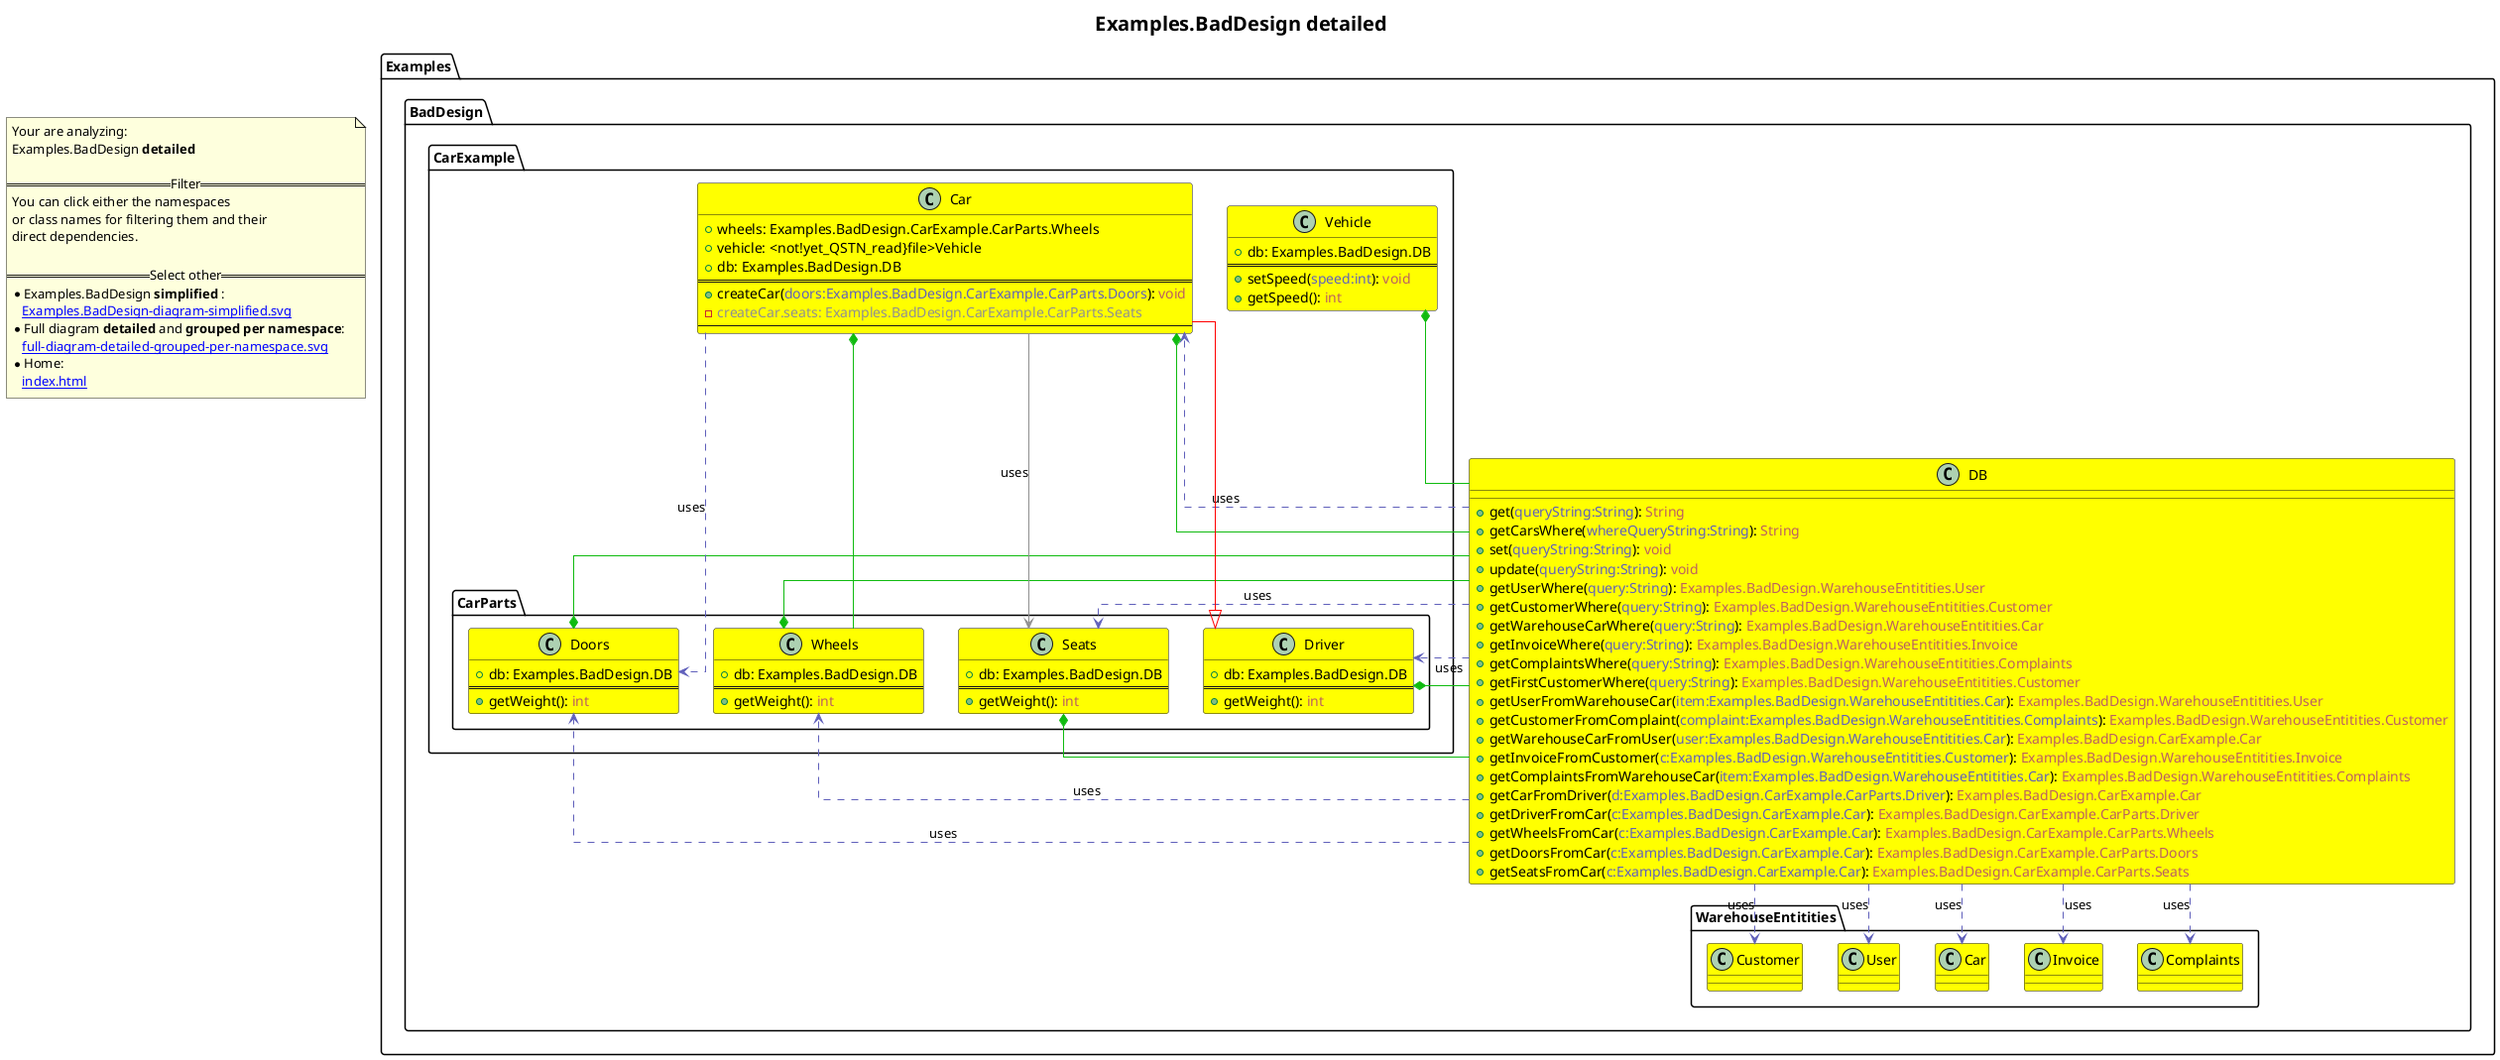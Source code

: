 @startuml
skinparam linetype ortho
title <size:20>Examples.BadDesign **detailed** </size>
note "Your are analyzing:\nExamples.BadDesign **detailed** \n\n==Filter==\nYou can click either the namespaces \nor class names for filtering them and their\ndirect dependencies.\n\n==Select other==\n* Examples.BadDesign **simplified** :\n   [[Examples.BadDesign-diagram-simplified.svg]]\n* Full diagram **detailed** and **grouped per namespace**:\n   [[full-diagram-detailed-grouped-per-namespace.svg]]\n* Home:\n   [[index.html]]" as FloatingNote
  class Examples.BadDesign.DB [[Examples.BadDesign.DB-diagram-detailed.svg]] #yellow {
    + get(<font color="6060BB">queryString:String</font>): <font color="BB6060">String</font>
    + getCarsWhere(<font color="6060BB">whereQueryString:String</font>): <font color="BB6060">String</font>
    + set(<font color="6060BB">queryString:String</font>): <font color="BB6060">void</font>
    + update(<font color="6060BB">queryString:String</font>): <font color="BB6060">void</font>
    + getUserWhere(<font color="6060BB">query:String</font>): <font color="BB6060">Examples.BadDesign.WarehouseEntitities.User</font>
    + getCustomerWhere(<font color="6060BB">query:String</font>): <font color="BB6060">Examples.BadDesign.WarehouseEntitities.Customer</font>
    + getWarehouseCarWhere(<font color="6060BB">query:String</font>): <font color="BB6060">Examples.BadDesign.WarehouseEntitities.Car</font>
    + getInvoiceWhere(<font color="6060BB">query:String</font>): <font color="BB6060">Examples.BadDesign.WarehouseEntitities.Invoice</font>
    + getComplaintsWhere(<font color="6060BB">query:String</font>): <font color="BB6060">Examples.BadDesign.WarehouseEntitities.Complaints</font>
    + getFirstCustomerWhere(<font color="6060BB">query:String</font>): <font color="BB6060">Examples.BadDesign.WarehouseEntitities.Customer</font>
    + getUserFromWarehouseCar(<font color="6060BB">item:Examples.BadDesign.WarehouseEntitities.Car</font>): <font color="BB6060">Examples.BadDesign.WarehouseEntitities.User</font>
    + getCustomerFromComplaint(<font color="6060BB">complaint:Examples.BadDesign.WarehouseEntitities.Complaints</font>): <font color="BB6060">Examples.BadDesign.WarehouseEntitities.Customer</font>
    + getWarehouseCarFromUser(<font color="6060BB">user:Examples.BadDesign.WarehouseEntitities.Car</font>): <font color="BB6060">Examples.BadDesign.CarExample.Car</font>
    + getInvoiceFromCustomer(<font color="6060BB">c:Examples.BadDesign.WarehouseEntitities.Customer</font>): <font color="BB6060">Examples.BadDesign.WarehouseEntitities.Invoice</font>
    + getComplaintsFromWarehouseCar(<font color="6060BB">item:Examples.BadDesign.WarehouseEntitities.Car</font>): <font color="BB6060">Examples.BadDesign.WarehouseEntitities.Complaints</font>
    + getCarFromDriver(<font color="6060BB">d:Examples.BadDesign.CarExample.CarParts.Driver</font>): <font color="BB6060">Examples.BadDesign.CarExample.Car</font>
    + getDriverFromCar(<font color="6060BB">c:Examples.BadDesign.CarExample.Car</font>): <font color="BB6060">Examples.BadDesign.CarExample.CarParts.Driver</font>
    + getWheelsFromCar(<font color="6060BB">c:Examples.BadDesign.CarExample.Car</font>): <font color="BB6060">Examples.BadDesign.CarExample.CarParts.Wheels</font>
    + getDoorsFromCar(<font color="6060BB">c:Examples.BadDesign.CarExample.Car</font>): <font color="BB6060">Examples.BadDesign.CarExample.CarParts.Doors</font>
    + getSeatsFromCar(<font color="6060BB">c:Examples.BadDesign.CarExample.Car</font>): <font color="BB6060">Examples.BadDesign.CarExample.CarParts.Seats</font>
  }
    class Examples.BadDesign.CarExample.Vehicle [[Examples.BadDesign.CarExample.Vehicle-diagram-detailed.svg]] #yellow {
      + db: Examples.BadDesign.DB
==
      + setSpeed(<font color="6060BB">speed:int</font>): <font color="BB6060">void</font>
      + getSpeed(<font color="6060BB"></font>): <font color="BB6060">int</font>
    }
    class Examples.BadDesign.CarExample.Car [[Examples.BadDesign.CarExample.Car-diagram-detailed.svg]] #yellow {
      + wheels: Examples.BadDesign.CarExample.CarParts.Wheels
      + vehicle: <not!yet_QSTN_read}file>Vehicle
      + db: Examples.BadDesign.DB
==
      + createCar(<font color="6060BB">doors:Examples.BadDesign.CarExample.CarParts.Doors</font>): <font color="BB6060">void</font>
      - <font color="909090">createCar.seats: Examples.BadDesign.CarExample.CarParts.Seats</font>
--
    }
      class Examples.BadDesign.CarExample.CarParts.Driver [[Examples.BadDesign.CarExample.CarParts.Driver-diagram-detailed.svg]] #yellow {
        + db: Examples.BadDesign.DB
==
        + getWeight(<font color="6060BB"></font>): <font color="BB6060">int</font>
      }
      class Examples.BadDesign.CarExample.CarParts.Seats [[Examples.BadDesign.CarExample.CarParts.Seats-diagram-detailed.svg]] #yellow {
        + db: Examples.BadDesign.DB
==
        + getWeight(<font color="6060BB"></font>): <font color="BB6060">int</font>
      }
      class Examples.BadDesign.CarExample.CarParts.Wheels [[Examples.BadDesign.CarExample.CarParts.Wheels-diagram-detailed.svg]] #yellow {
        + db: Examples.BadDesign.DB
==
        + getWeight(<font color="6060BB"></font>): <font color="BB6060">int</font>
      }
      class Examples.BadDesign.CarExample.CarParts.Doors [[Examples.BadDesign.CarExample.CarParts.Doors-diagram-detailed.svg]] #yellow {
        + db: Examples.BadDesign.DB
==
        + getWeight(<font color="6060BB"></font>): <font color="BB6060">int</font>
      }
    class Examples.BadDesign.WarehouseEntitities.Complaints [[Examples.BadDesign.WarehouseEntitities.Complaints-diagram-detailed.svg]] #yellow {
    }
    class Examples.BadDesign.WarehouseEntitities.Invoice [[Examples.BadDesign.WarehouseEntitities.Invoice-diagram-detailed.svg]] #yellow {
    }
    class Examples.BadDesign.WarehouseEntitities.Car [[Examples.BadDesign.WarehouseEntitities.Car-diagram-detailed.svg]] #yellow {
    }
    class Examples.BadDesign.WarehouseEntitities.User [[Examples.BadDesign.WarehouseEntitities.User-diagram-detailed.svg]] #yellow {
    }
    class Examples.BadDesign.WarehouseEntitities.Customer [[Examples.BadDesign.WarehouseEntitities.Customer-diagram-detailed.svg]] #yellow {
    }
 ' *************************************** 
 ' *************************************** 
 ' *************************************** 
' Class relations extracted from namespace:
' Examples.BadDesign
Examples.BadDesign.DB .[#6060BB].> Examples.BadDesign.WarehouseEntitities.User  : uses 
Examples.BadDesign.DB .[#6060BB].> Examples.BadDesign.WarehouseEntitities.Customer  : uses 
Examples.BadDesign.DB .[#6060BB].> Examples.BadDesign.WarehouseEntitities.Car  : uses 
Examples.BadDesign.DB .[#6060BB].> Examples.BadDesign.WarehouseEntitities.Invoice  : uses 
Examples.BadDesign.DB .[#6060BB].> Examples.BadDesign.WarehouseEntitities.Complaints  : uses 
Examples.BadDesign.DB .[#6060BB].> Examples.BadDesign.CarExample.Car  : uses 
Examples.BadDesign.DB .[#6060BB].> Examples.BadDesign.CarExample.CarParts.Driver  : uses 
Examples.BadDesign.DB .[#6060BB].> Examples.BadDesign.CarExample.CarParts.Wheels  : uses 
Examples.BadDesign.DB .[#6060BB].> Examples.BadDesign.CarExample.CarParts.Doors  : uses 
Examples.BadDesign.DB .[#6060BB].> Examples.BadDesign.CarExample.CarParts.Seats  : uses 
' Class relations extracted from namespace:
' Examples.BadDesign.CarExample
Examples.BadDesign.CarExample.Vehicle *-[#10BB10]- Examples.BadDesign.DB 
Examples.BadDesign.CarExample.CarParts.Driver <|-[#red]- Examples.BadDesign.CarExample.Car
Examples.BadDesign.CarExample.Car *-[#10BB10]- Examples.BadDesign.CarExample.CarParts.Wheels 
Examples.BadDesign.CarExample.Car *-[#10BB10]- Examples.BadDesign.DB 
Examples.BadDesign.CarExample.Car .[#6060BB].> Examples.BadDesign.CarExample.CarParts.Doors  : uses 
Examples.BadDesign.CarExample.Car -[#909090]-> Examples.BadDesign.CarExample.CarParts.Seats  : uses 
' Class relations extracted from namespace:
' Examples.BadDesign.CarExample.CarParts
Examples.BadDesign.CarExample.CarParts.Driver *-[#10BB10]- Examples.BadDesign.DB 
Examples.BadDesign.CarExample.CarParts.Seats *-[#10BB10]- Examples.BadDesign.DB 
Examples.BadDesign.CarExample.CarParts.Wheels *-[#10BB10]- Examples.BadDesign.DB 
Examples.BadDesign.CarExample.CarParts.Doors *-[#10BB10]- Examples.BadDesign.DB 
' Class relations extracted from namespace:
' Examples.BadDesign.WarehouseEntitities
@enduml